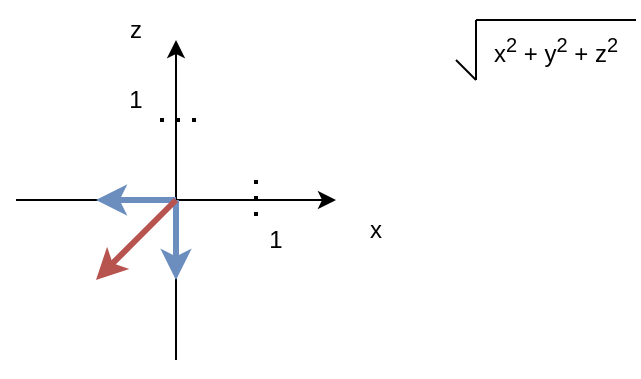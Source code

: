 <mxfile version="20.8.13" type="device"><diagram id="C5RBs43oDa-KdzZeNtuy" name="Page-1"><mxGraphModel dx="500" dy="277" grid="1" gridSize="10" guides="1" tooltips="1" connect="1" arrows="1" fold="1" page="1" pageScale="1" pageWidth="827" pageHeight="1169" math="0" shadow="0"><root><mxCell id="WIyWlLk6GJQsqaUBKTNV-0"/><mxCell id="WIyWlLk6GJQsqaUBKTNV-1" parent="WIyWlLk6GJQsqaUBKTNV-0"/><mxCell id="LMhzBbq3Bx7SzD-dr-kK-0" value="" style="endArrow=classic;html=1;rounded=0;" edge="1" parent="WIyWlLk6GJQsqaUBKTNV-1"><mxGeometry width="50" height="50" relative="1" as="geometry"><mxPoint x="120" y="200" as="sourcePoint"/><mxPoint x="120" y="40" as="targetPoint"/></mxGeometry></mxCell><mxCell id="LMhzBbq3Bx7SzD-dr-kK-1" value="" style="endArrow=classic;html=1;rounded=0;" edge="1" parent="WIyWlLk6GJQsqaUBKTNV-1"><mxGeometry width="50" height="50" relative="1" as="geometry"><mxPoint x="40" y="120" as="sourcePoint"/><mxPoint x="200" y="120" as="targetPoint"/></mxGeometry></mxCell><mxCell id="LMhzBbq3Bx7SzD-dr-kK-2" value="x" style="text;html=1;strokeColor=none;fillColor=none;align=center;verticalAlign=middle;whiteSpace=wrap;rounded=0;" vertex="1" parent="WIyWlLk6GJQsqaUBKTNV-1"><mxGeometry x="210" y="120" width="20" height="30" as="geometry"/></mxCell><mxCell id="LMhzBbq3Bx7SzD-dr-kK-3" value="z" style="text;html=1;strokeColor=none;fillColor=none;align=center;verticalAlign=middle;whiteSpace=wrap;rounded=0;" vertex="1" parent="WIyWlLk6GJQsqaUBKTNV-1"><mxGeometry x="90" y="20" width="20" height="30" as="geometry"/></mxCell><mxCell id="LMhzBbq3Bx7SzD-dr-kK-4" value="1" style="text;html=1;strokeColor=none;fillColor=none;align=center;verticalAlign=middle;whiteSpace=wrap;rounded=0;" vertex="1" parent="WIyWlLk6GJQsqaUBKTNV-1"><mxGeometry x="160" y="130" width="20" height="20" as="geometry"/></mxCell><mxCell id="LMhzBbq3Bx7SzD-dr-kK-5" value="" style="endArrow=none;dashed=1;html=1;dashPattern=1 3;strokeWidth=2;rounded=0;" edge="1" parent="WIyWlLk6GJQsqaUBKTNV-1"><mxGeometry width="50" height="50" relative="1" as="geometry"><mxPoint x="160" y="110" as="sourcePoint"/><mxPoint x="160" y="130" as="targetPoint"/></mxGeometry></mxCell><mxCell id="LMhzBbq3Bx7SzD-dr-kK-6" value="" style="endArrow=none;dashed=1;html=1;dashPattern=1 3;strokeWidth=2;rounded=0;" edge="1" parent="WIyWlLk6GJQsqaUBKTNV-1"><mxGeometry width="50" height="50" relative="1" as="geometry"><mxPoint x="130" y="80" as="sourcePoint"/><mxPoint x="110" y="80" as="targetPoint"/></mxGeometry></mxCell><mxCell id="LMhzBbq3Bx7SzD-dr-kK-7" value="1" style="text;html=1;strokeColor=none;fillColor=none;align=center;verticalAlign=middle;whiteSpace=wrap;rounded=0;" vertex="1" parent="WIyWlLk6GJQsqaUBKTNV-1"><mxGeometry x="90" y="60" width="20" height="20" as="geometry"/></mxCell><mxCell id="LMhzBbq3Bx7SzD-dr-kK-8" value="" style="endArrow=classic;html=1;rounded=0;strokeWidth=3;fillColor=#dae8fc;strokeColor=#6c8ebf;" edge="1" parent="WIyWlLk6GJQsqaUBKTNV-1"><mxGeometry width="50" height="50" relative="1" as="geometry"><mxPoint x="120" y="120" as="sourcePoint"/><mxPoint x="80" y="120" as="targetPoint"/></mxGeometry></mxCell><mxCell id="LMhzBbq3Bx7SzD-dr-kK-10" value="x&lt;sup&gt;2&lt;/sup&gt; + y&lt;sup&gt;2&lt;/sup&gt; + z&lt;sup&gt;2&lt;/sup&gt;" style="text;html=1;strokeColor=none;fillColor=none;align=center;verticalAlign=middle;whiteSpace=wrap;rounded=0;" vertex="1" parent="WIyWlLk6GJQsqaUBKTNV-1"><mxGeometry x="270" y="30" width="80" height="30" as="geometry"/></mxCell><mxCell id="LMhzBbq3Bx7SzD-dr-kK-11" value="" style="endArrow=none;html=1;rounded=0;strokeWidth=1;entryX=0;entryY=1;entryDx=0;entryDy=0;" edge="1" parent="WIyWlLk6GJQsqaUBKTNV-1" target="LMhzBbq3Bx7SzD-dr-kK-10"><mxGeometry width="50" height="50" relative="1" as="geometry"><mxPoint x="260" y="50" as="sourcePoint"/><mxPoint x="250" y="90" as="targetPoint"/></mxGeometry></mxCell><mxCell id="LMhzBbq3Bx7SzD-dr-kK-12" value="" style="endArrow=none;html=1;rounded=0;strokeWidth=1;entryX=0;entryY=0;entryDx=0;entryDy=0;" edge="1" parent="WIyWlLk6GJQsqaUBKTNV-1" target="LMhzBbq3Bx7SzD-dr-kK-10"><mxGeometry width="50" height="50" relative="1" as="geometry"><mxPoint x="270" y="60" as="sourcePoint"/><mxPoint x="280" y="70" as="targetPoint"/></mxGeometry></mxCell><mxCell id="LMhzBbq3Bx7SzD-dr-kK-13" value="" style="endArrow=none;html=1;rounded=0;strokeWidth=1;exitX=1;exitY=0;exitDx=0;exitDy=0;" edge="1" parent="WIyWlLk6GJQsqaUBKTNV-1" source="LMhzBbq3Bx7SzD-dr-kK-10"><mxGeometry width="50" height="50" relative="1" as="geometry"><mxPoint x="280" y="70" as="sourcePoint"/><mxPoint x="270" y="30" as="targetPoint"/><Array as="points"><mxPoint x="300" y="30"/></Array></mxGeometry></mxCell><mxCell id="LMhzBbq3Bx7SzD-dr-kK-14" value="" style="endArrow=none;html=1;rounded=0;strokeWidth=1;exitX=1;exitY=0;exitDx=0;exitDy=0;" edge="1" parent="WIyWlLk6GJQsqaUBKTNV-1" source="LMhzBbq3Bx7SzD-dr-kK-10"><mxGeometry width="50" height="50" relative="1" as="geometry"><mxPoint x="350" y="30" as="sourcePoint"/><mxPoint x="270" y="30" as="targetPoint"/><Array as="points"><mxPoint x="300" y="30"/></Array></mxGeometry></mxCell><mxCell id="LMhzBbq3Bx7SzD-dr-kK-15" value="" style="endArrow=classic;html=1;rounded=0;strokeWidth=3;fillColor=#dae8fc;strokeColor=#6c8ebf;" edge="1" parent="WIyWlLk6GJQsqaUBKTNV-1"><mxGeometry width="50" height="50" relative="1" as="geometry"><mxPoint x="120" y="120" as="sourcePoint"/><mxPoint x="120" y="160" as="targetPoint"/></mxGeometry></mxCell><mxCell id="LMhzBbq3Bx7SzD-dr-kK-16" value="" style="endArrow=classic;html=1;rounded=0;strokeWidth=3;fillColor=#f8cecc;strokeColor=#b85450;" edge="1" parent="WIyWlLk6GJQsqaUBKTNV-1"><mxGeometry width="50" height="50" relative="1" as="geometry"><mxPoint x="120" y="120" as="sourcePoint"/><mxPoint x="80" y="160" as="targetPoint"/></mxGeometry></mxCell></root></mxGraphModel></diagram></mxfile>